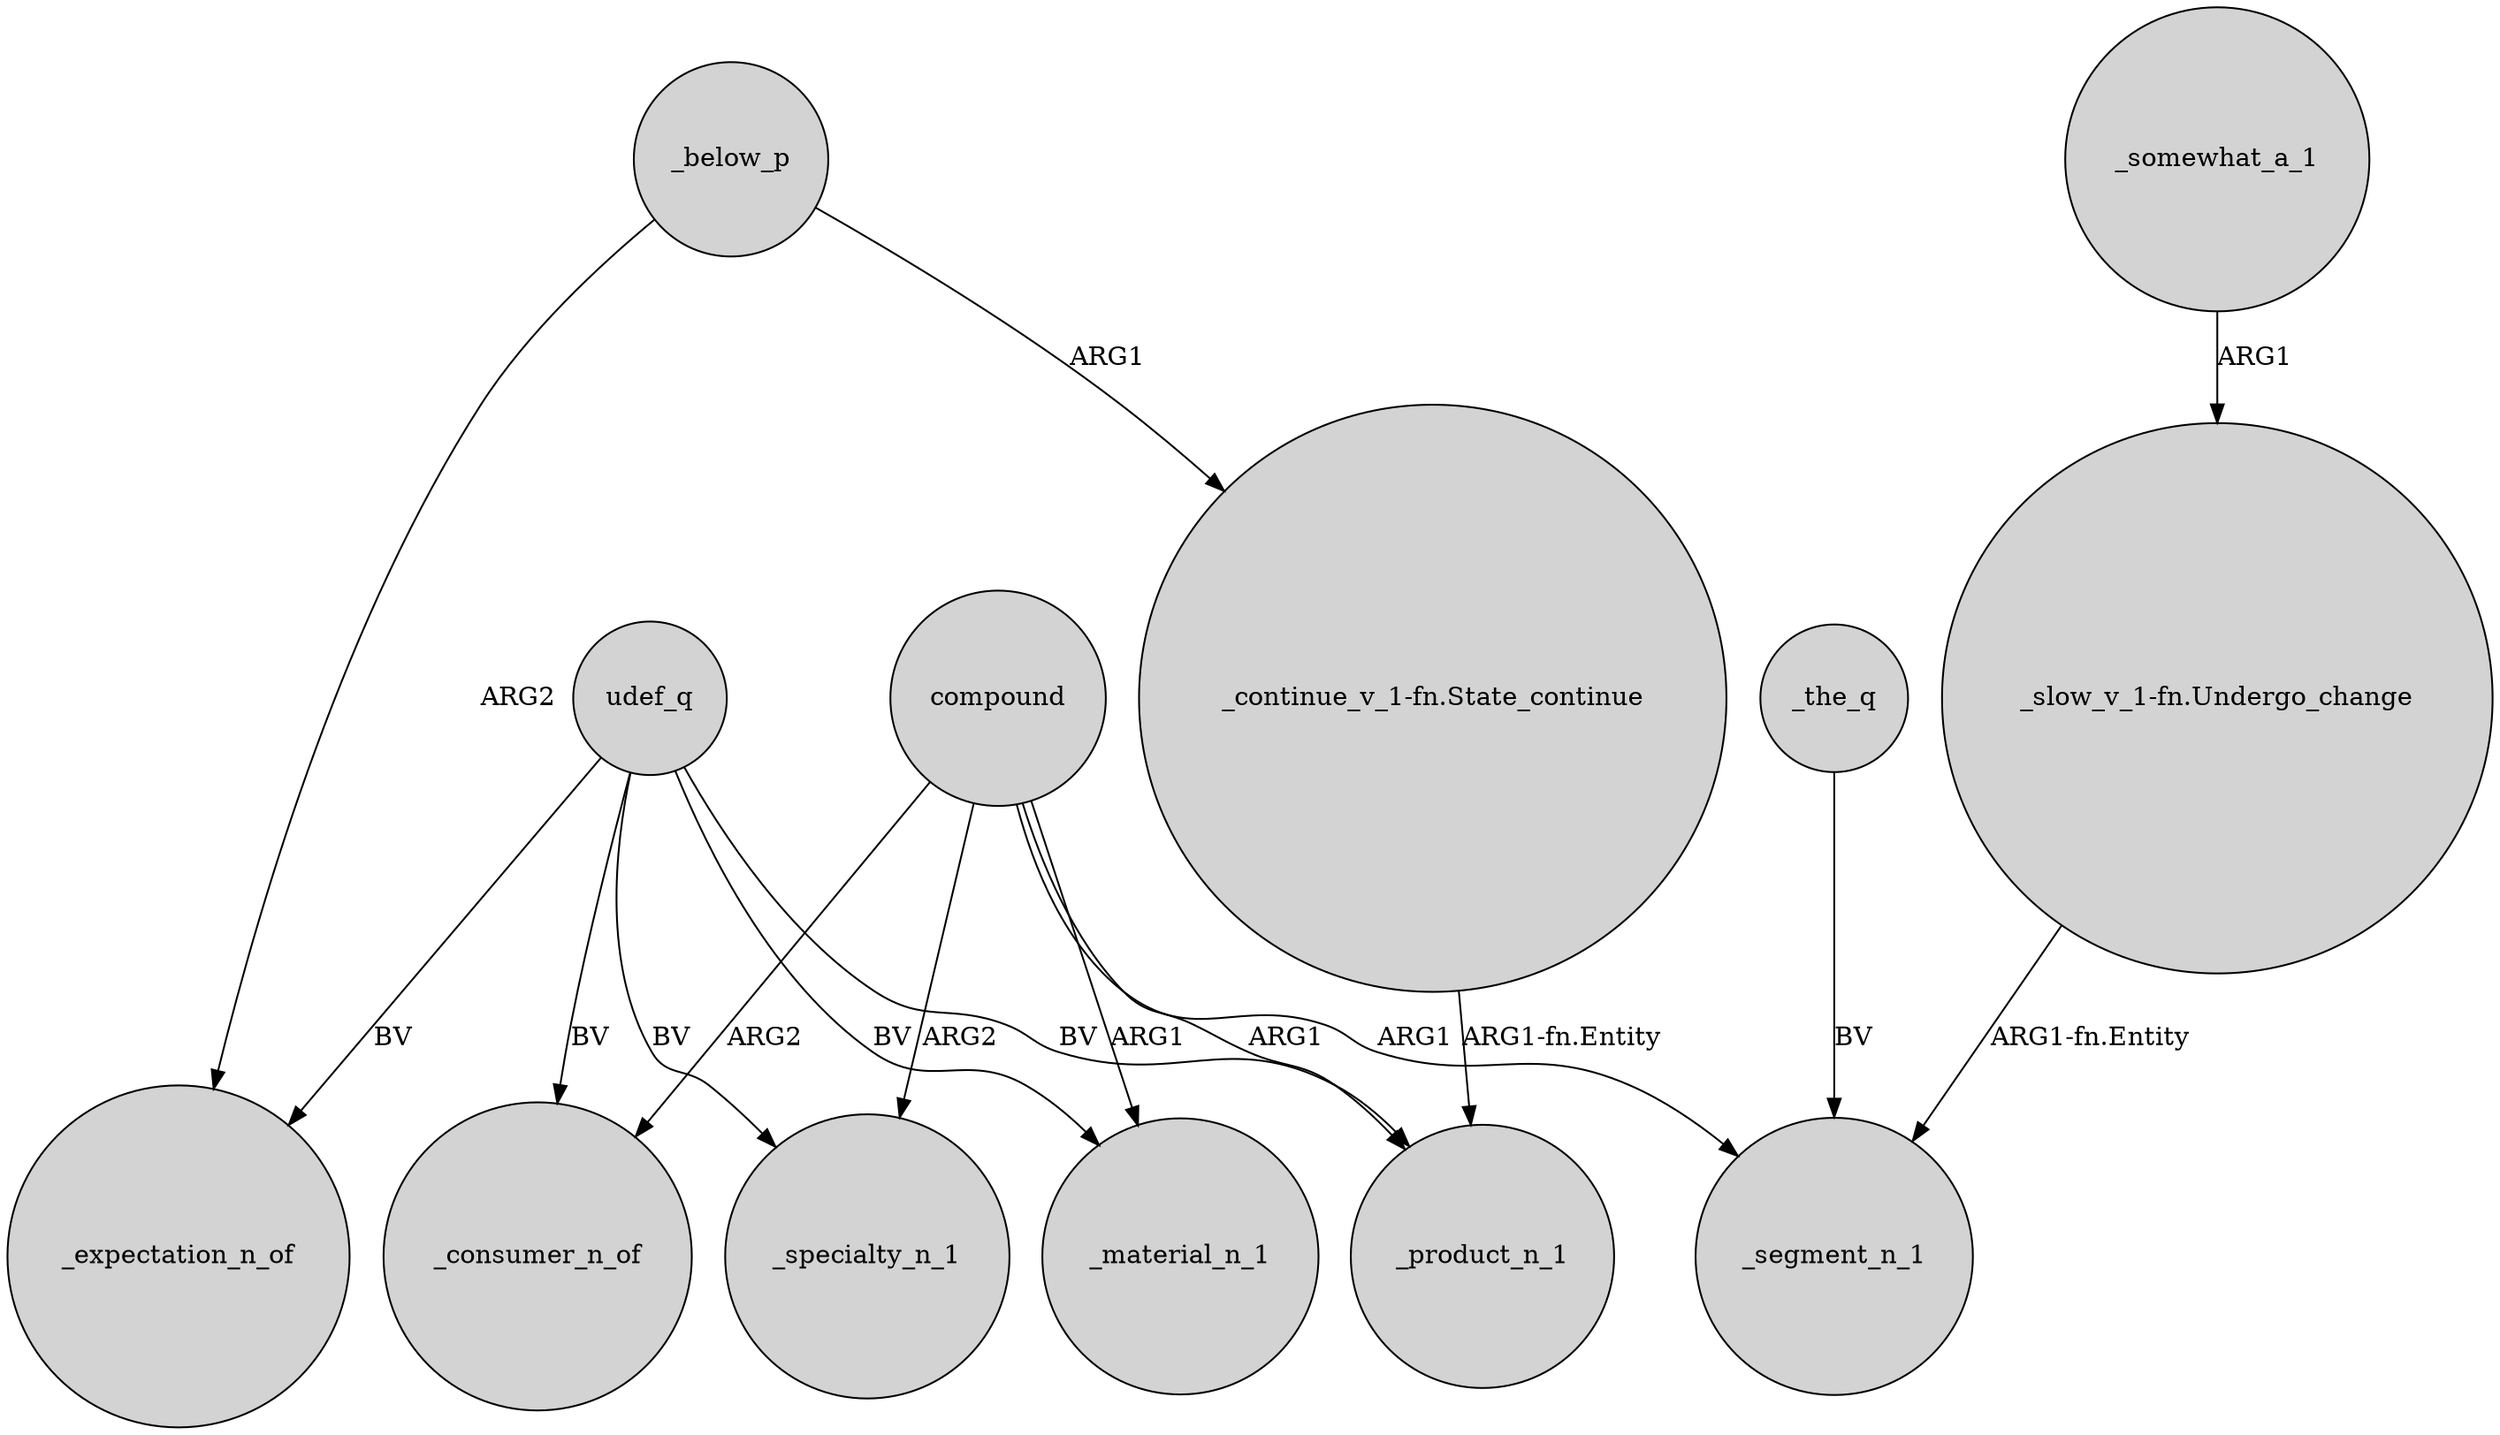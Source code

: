 digraph {
	node [shape=circle style=filled]
	udef_q -> _consumer_n_of [label=BV]
	compound -> _consumer_n_of [label=ARG2]
	udef_q -> _product_n_1 [label=BV]
	udef_q -> _expectation_n_of [label=BV]
	compound -> _product_n_1 [label=ARG1]
	"_continue_v_1-fn.State_continue" -> _product_n_1 [label="ARG1-fn.Entity"]
	_somewhat_a_1 -> "_slow_v_1-fn.Undergo_change" [label=ARG1]
	udef_q -> _material_n_1 [label=BV]
	compound -> _material_n_1 [label=ARG1]
	"_slow_v_1-fn.Undergo_change" -> _segment_n_1 [label="ARG1-fn.Entity"]
	_below_p -> "_continue_v_1-fn.State_continue" [label=ARG1]
	compound -> _specialty_n_1 [label=ARG2]
	compound -> _segment_n_1 [label=ARG1]
	udef_q -> _specialty_n_1 [label=BV]
	_below_p -> _expectation_n_of [label=ARG2]
	_the_q -> _segment_n_1 [label=BV]
}
